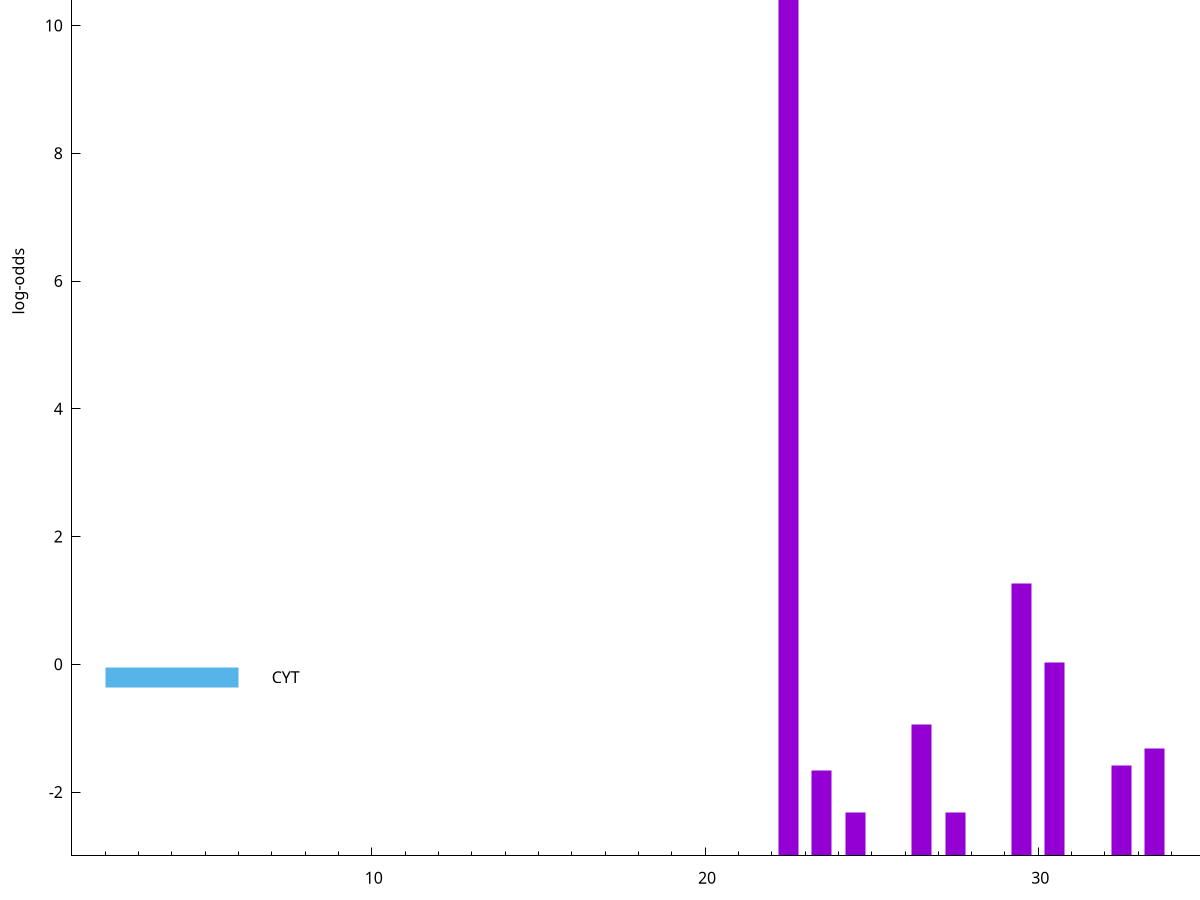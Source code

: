 set title "LipoP predictions for SRR5666568.gff"
set size 2., 1.4
set xrange [1:70] 
set mxtics 10
set yrange [-3:15]
set y2range [0:18]
set ylabel "log-odds"
set term postscript eps color solid "Helvetica" 30
set output "SRR5666568.gff288.eps"
set arrow from 2,11.0562 to 6,11.0562 nohead lt 1 lw 20
set label "SpI" at 7,11.0562
set arrow from 2,-0.200913 to 6,-0.200913 nohead lt 3 lw 20
set label "CYT" at 7,-0.200913
set arrow from 2,11.0562 to 6,11.0562 nohead lt 1 lw 20
set label "SpI" at 7,11.0562
# NOTE: The scores below are the log-odds scores with the threshold
# NOTE: subtracted (a hack to make gnuplot make the histogram all
# NOTE: look nice).
plot "-" axes x1y2 title "" with impulses lt 1 lw 20
22.500000 14.052500
29.500000 4.269510
30.500000 3.020646
26.500000 2.058987
33.500000 1.676680
32.500000 1.411110
23.500000 1.331240
27.500000 0.679930
24.500000 0.677580
e
exit
